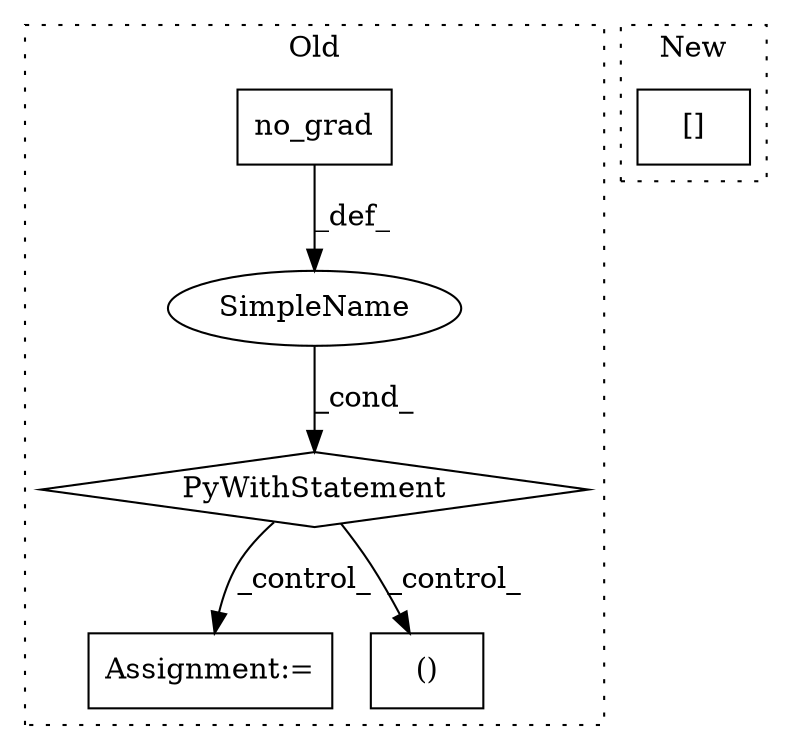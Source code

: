 digraph G {
subgraph cluster0 {
1 [label="no_grad" a="32" s="20477" l="9" shape="box"];
3 [label="PyWithStatement" a="104" s="20461,20486" l="10,2" shape="diamond"];
4 [label="SimpleName" a="42" s="" l="" shape="ellipse"];
5 [label="Assignment:=" a="7" s="20560" l="1" shape="box"];
6 [label="()" a="106" s="20766" l="60" shape="box"];
label = "Old";
style="dotted";
}
subgraph cluster1 {
2 [label="[]" a="2" s="20311,20324" l="12,1" shape="box"];
label = "New";
style="dotted";
}
1 -> 4 [label="_def_"];
3 -> 5 [label="_control_"];
3 -> 6 [label="_control_"];
4 -> 3 [label="_cond_"];
}